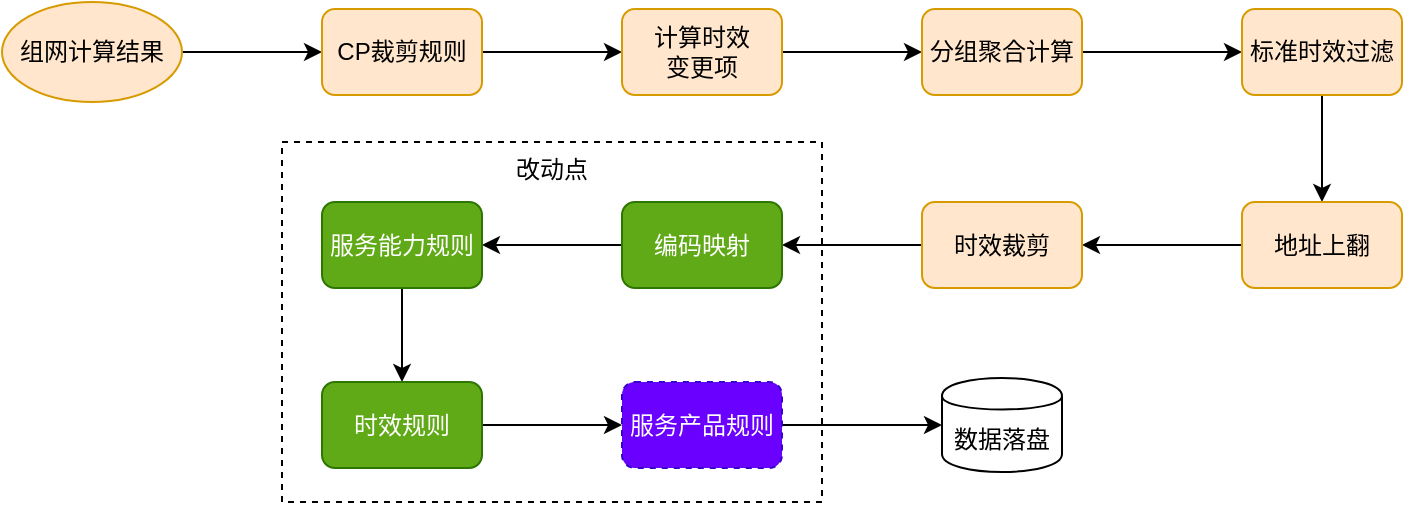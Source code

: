<mxfile version="12.3.1" type="github" pages="1">
  <diagram id="Af5edt5PwYTcpyoGtm6h" name="Page-1">
    <mxGraphModel dx="946" dy="542" grid="1" gridSize="10" guides="1" tooltips="1" connect="1" arrows="1" fold="1" page="1" pageScale="1" pageWidth="827" pageHeight="1169" math="0" shadow="0">
      <root>
        <mxCell id="0"/>
        <mxCell id="1" parent="0"/>
        <mxCell id="oVEg28nPq0HRCkzIB7og-26" value="改动点" style="rounded=0;whiteSpace=wrap;html=1;dashed=1;verticalAlign=top;" vertex="1" parent="1">
          <mxGeometry x="250" y="220" width="270" height="180" as="geometry"/>
        </mxCell>
        <mxCell id="oVEg28nPq0HRCkzIB7og-14" value="" style="edgeStyle=orthogonalEdgeStyle;rounded=0;orthogonalLoop=1;jettySize=auto;html=1;" edge="1" parent="1" source="oVEg28nPq0HRCkzIB7og-1" target="oVEg28nPq0HRCkzIB7og-2">
          <mxGeometry relative="1" as="geometry"/>
        </mxCell>
        <mxCell id="oVEg28nPq0HRCkzIB7og-1" value="组网计算结果" style="ellipse;whiteSpace=wrap;html=1;fillColor=#ffe6cc;strokeColor=#d79b00;" vertex="1" parent="1">
          <mxGeometry x="110" y="150" width="90" height="50" as="geometry"/>
        </mxCell>
        <mxCell id="oVEg28nPq0HRCkzIB7og-15" value="" style="edgeStyle=orthogonalEdgeStyle;rounded=0;orthogonalLoop=1;jettySize=auto;html=1;" edge="1" parent="1" source="oVEg28nPq0HRCkzIB7og-2" target="oVEg28nPq0HRCkzIB7og-3">
          <mxGeometry relative="1" as="geometry"/>
        </mxCell>
        <mxCell id="oVEg28nPq0HRCkzIB7og-2" value="CP裁剪规则" style="rounded=1;whiteSpace=wrap;html=1;fillColor=#ffe6cc;strokeColor=#d79b00;" vertex="1" parent="1">
          <mxGeometry x="270" y="153.5" width="80" height="43" as="geometry"/>
        </mxCell>
        <mxCell id="oVEg28nPq0HRCkzIB7og-16" value="" style="edgeStyle=orthogonalEdgeStyle;rounded=0;orthogonalLoop=1;jettySize=auto;html=1;" edge="1" parent="1" source="oVEg28nPq0HRCkzIB7og-3" target="oVEg28nPq0HRCkzIB7og-4">
          <mxGeometry relative="1" as="geometry"/>
        </mxCell>
        <mxCell id="oVEg28nPq0HRCkzIB7og-3" value="计算时效&lt;br&gt;变更项" style="rounded=1;whiteSpace=wrap;html=1;fillColor=#ffe6cc;strokeColor=#d79b00;" vertex="1" parent="1">
          <mxGeometry x="420" y="153.5" width="80" height="43" as="geometry"/>
        </mxCell>
        <mxCell id="oVEg28nPq0HRCkzIB7og-17" value="" style="edgeStyle=orthogonalEdgeStyle;rounded=0;orthogonalLoop=1;jettySize=auto;html=1;" edge="1" parent="1" source="oVEg28nPq0HRCkzIB7og-4" target="oVEg28nPq0HRCkzIB7og-5">
          <mxGeometry relative="1" as="geometry"/>
        </mxCell>
        <mxCell id="oVEg28nPq0HRCkzIB7og-4" value="分组聚合计算" style="rounded=1;whiteSpace=wrap;html=1;fillColor=#ffe6cc;strokeColor=#d79b00;" vertex="1" parent="1">
          <mxGeometry x="570" y="153.5" width="80" height="43" as="geometry"/>
        </mxCell>
        <mxCell id="oVEg28nPq0HRCkzIB7og-18" value="" style="edgeStyle=orthogonalEdgeStyle;rounded=0;orthogonalLoop=1;jettySize=auto;html=1;" edge="1" parent="1" source="oVEg28nPq0HRCkzIB7og-5" target="oVEg28nPq0HRCkzIB7og-6">
          <mxGeometry relative="1" as="geometry"/>
        </mxCell>
        <mxCell id="oVEg28nPq0HRCkzIB7og-5" value="标准时效过滤" style="rounded=1;whiteSpace=wrap;html=1;fillColor=#ffe6cc;strokeColor=#d79b00;" vertex="1" parent="1">
          <mxGeometry x="730" y="153.5" width="80" height="43" as="geometry"/>
        </mxCell>
        <mxCell id="oVEg28nPq0HRCkzIB7og-19" value="" style="edgeStyle=orthogonalEdgeStyle;rounded=0;orthogonalLoop=1;jettySize=auto;html=1;" edge="1" parent="1" source="oVEg28nPq0HRCkzIB7og-6" target="oVEg28nPq0HRCkzIB7og-7">
          <mxGeometry relative="1" as="geometry"/>
        </mxCell>
        <mxCell id="oVEg28nPq0HRCkzIB7og-6" value="地址上翻" style="rounded=1;whiteSpace=wrap;html=1;fillColor=#ffe6cc;strokeColor=#d79b00;" vertex="1" parent="1">
          <mxGeometry x="730" y="250" width="80" height="43" as="geometry"/>
        </mxCell>
        <mxCell id="oVEg28nPq0HRCkzIB7og-20" value="" style="edgeStyle=orthogonalEdgeStyle;rounded=0;orthogonalLoop=1;jettySize=auto;html=1;" edge="1" parent="1" source="oVEg28nPq0HRCkzIB7og-7" target="oVEg28nPq0HRCkzIB7og-8">
          <mxGeometry relative="1" as="geometry"/>
        </mxCell>
        <mxCell id="oVEg28nPq0HRCkzIB7og-7" value="时效裁剪" style="rounded=1;whiteSpace=wrap;html=1;fillColor=#ffe6cc;strokeColor=#d79b00;" vertex="1" parent="1">
          <mxGeometry x="570" y="250" width="80" height="43" as="geometry"/>
        </mxCell>
        <mxCell id="oVEg28nPq0HRCkzIB7og-21" value="" style="edgeStyle=orthogonalEdgeStyle;rounded=0;orthogonalLoop=1;jettySize=auto;html=1;" edge="1" parent="1" source="oVEg28nPq0HRCkzIB7og-8" target="oVEg28nPq0HRCkzIB7og-9">
          <mxGeometry relative="1" as="geometry"/>
        </mxCell>
        <mxCell id="oVEg28nPq0HRCkzIB7og-8" value="编码映射" style="rounded=1;whiteSpace=wrap;html=1;fillColor=#60a917;strokeColor=#2D7600;fontColor=#ffffff;" vertex="1" parent="1">
          <mxGeometry x="420" y="250" width="80" height="43" as="geometry"/>
        </mxCell>
        <mxCell id="oVEg28nPq0HRCkzIB7og-22" value="" style="edgeStyle=orthogonalEdgeStyle;rounded=0;orthogonalLoop=1;jettySize=auto;html=1;" edge="1" parent="1" source="oVEg28nPq0HRCkzIB7og-9" target="oVEg28nPq0HRCkzIB7og-10">
          <mxGeometry relative="1" as="geometry"/>
        </mxCell>
        <mxCell id="oVEg28nPq0HRCkzIB7og-9" value="服务能力规则" style="rounded=1;whiteSpace=wrap;html=1;fillColor=#60a917;strokeColor=#2D7600;fontColor=#ffffff;" vertex="1" parent="1">
          <mxGeometry x="270" y="250" width="80" height="43" as="geometry"/>
        </mxCell>
        <mxCell id="oVEg28nPq0HRCkzIB7og-23" value="" style="edgeStyle=orthogonalEdgeStyle;rounded=0;orthogonalLoop=1;jettySize=auto;html=1;" edge="1" parent="1" source="oVEg28nPq0HRCkzIB7og-10" target="oVEg28nPq0HRCkzIB7og-11">
          <mxGeometry relative="1" as="geometry"/>
        </mxCell>
        <mxCell id="oVEg28nPq0HRCkzIB7og-10" value="时效规则" style="rounded=1;whiteSpace=wrap;html=1;fillColor=#60a917;strokeColor=#2D7600;fontColor=#ffffff;" vertex="1" parent="1">
          <mxGeometry x="270" y="340" width="80" height="43" as="geometry"/>
        </mxCell>
        <mxCell id="oVEg28nPq0HRCkzIB7og-24" value="" style="edgeStyle=orthogonalEdgeStyle;rounded=0;orthogonalLoop=1;jettySize=auto;html=1;" edge="1" parent="1" source="oVEg28nPq0HRCkzIB7og-11" target="oVEg28nPq0HRCkzIB7og-13">
          <mxGeometry relative="1" as="geometry"/>
        </mxCell>
        <mxCell id="oVEg28nPq0HRCkzIB7og-11" value="服务产品规则" style="rounded=1;whiteSpace=wrap;html=1;fillColor=#6a00ff;strokeColor=#3700CC;fontColor=#ffffff;dashed=1;" vertex="1" parent="1">
          <mxGeometry x="420" y="340" width="80" height="43" as="geometry"/>
        </mxCell>
        <mxCell id="oVEg28nPq0HRCkzIB7og-13" value="数据落盘" style="shape=cylinder;whiteSpace=wrap;html=1;boundedLbl=1;backgroundOutline=1;" vertex="1" parent="1">
          <mxGeometry x="580" y="338" width="60" height="47" as="geometry"/>
        </mxCell>
      </root>
    </mxGraphModel>
  </diagram>
</mxfile>
